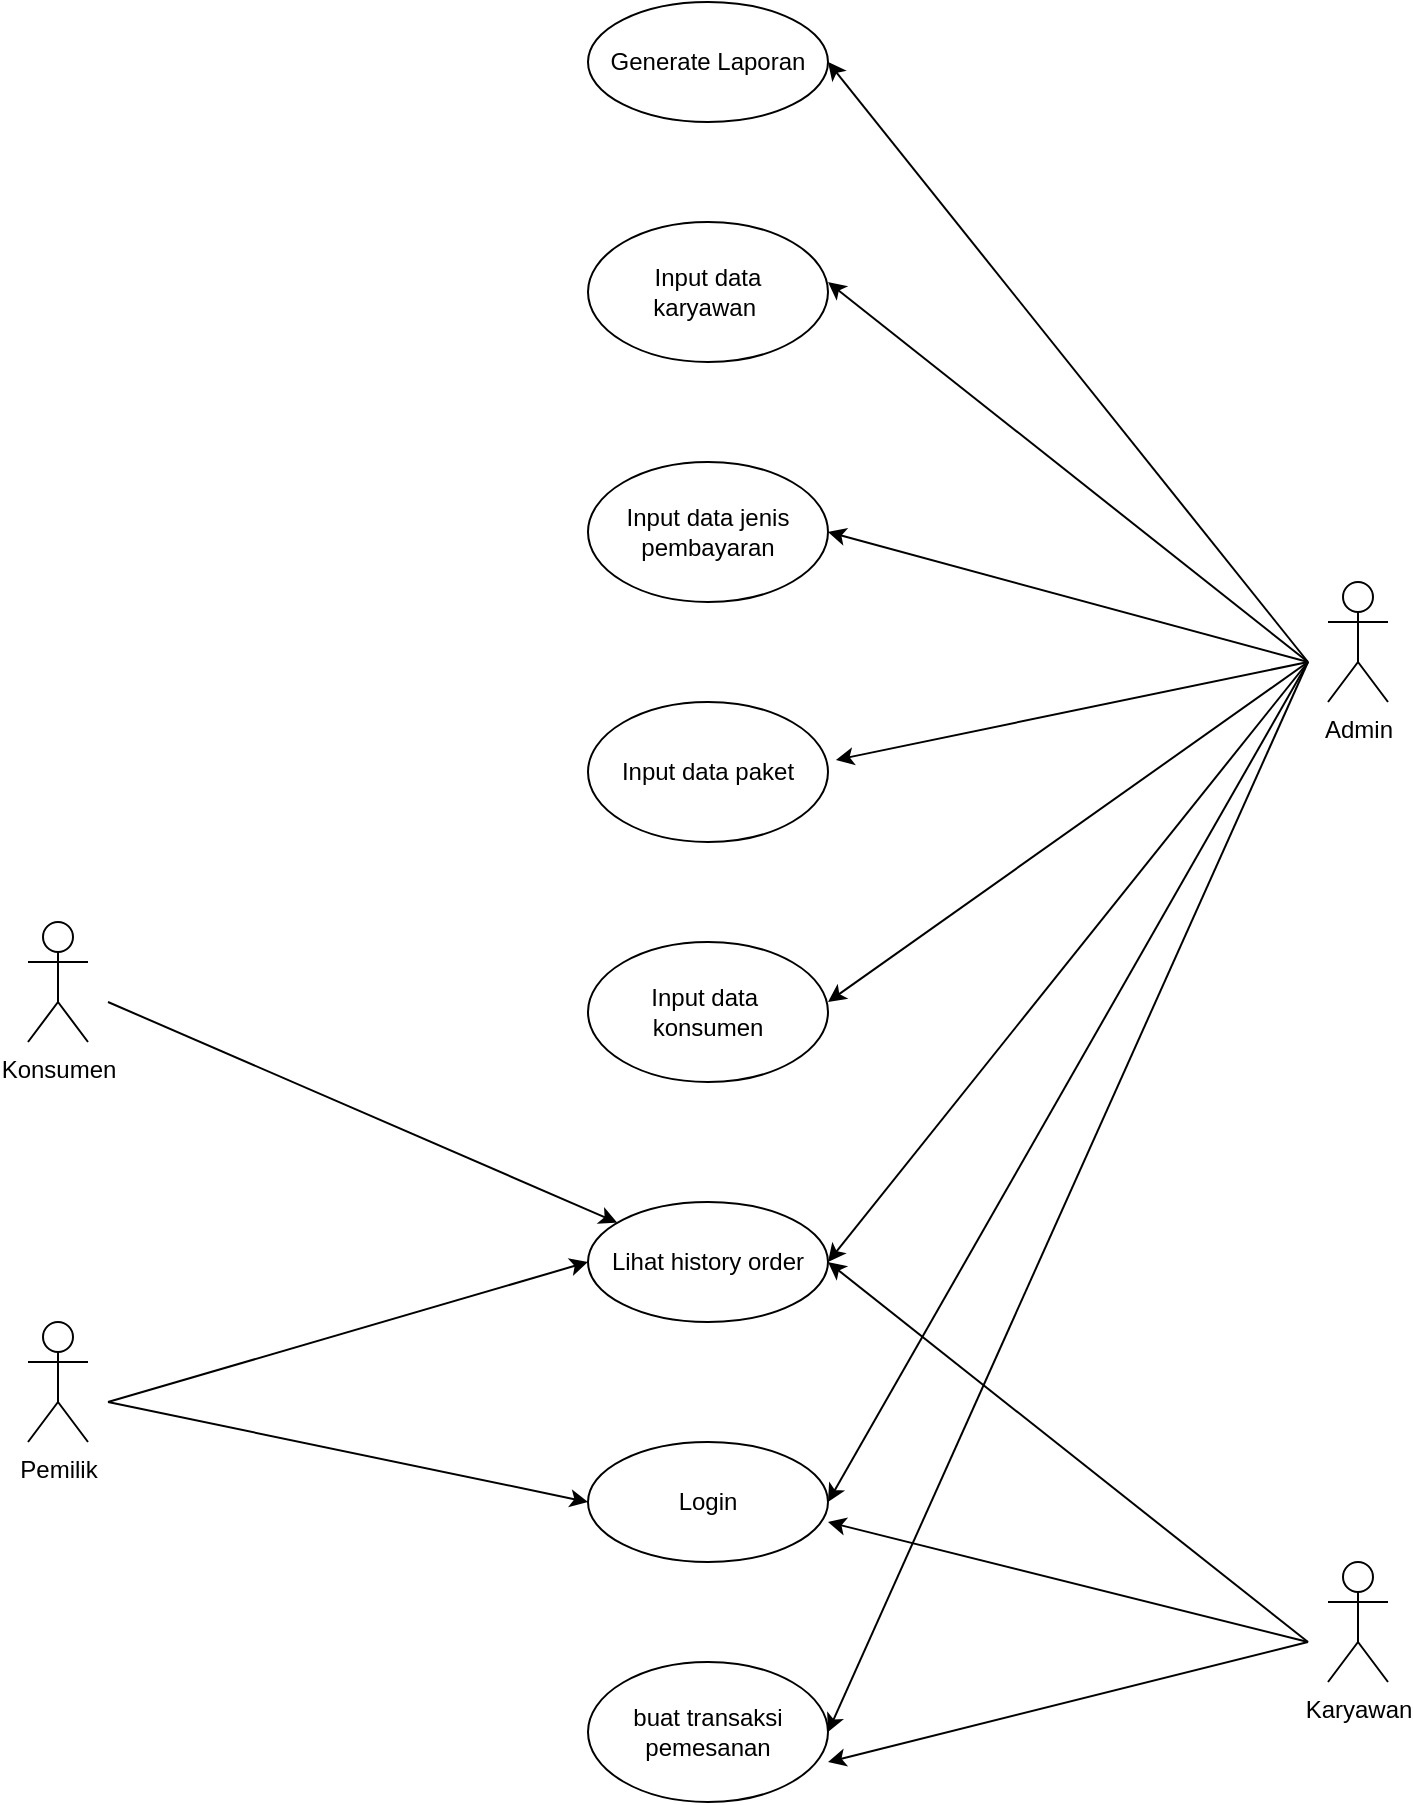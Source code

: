 <mxfile version="20.8.5" type="github"><diagram id="HJw_YT7u789--ZoykLGr" name="Page-1"><mxGraphModel dx="954" dy="567" grid="1" gridSize="10" guides="1" tooltips="1" connect="1" arrows="1" fold="1" page="1" pageScale="1" pageWidth="850" pageHeight="1100" math="0" shadow="0"><root><mxCell id="0"/><mxCell id="1" parent="0"/><mxCell id="LPu9-TX1376g4kdTAHNR-1" value="Konsumen" style="shape=umlActor;verticalLabelPosition=bottom;verticalAlign=top;html=1;outlineConnect=0;" vertex="1" parent="1"><mxGeometry x="80" y="520" width="30" height="60" as="geometry"/></mxCell><mxCell id="LPu9-TX1376g4kdTAHNR-2" value="Pemilik" style="shape=umlActor;verticalLabelPosition=bottom;verticalAlign=top;html=1;outlineConnect=0;" vertex="1" parent="1"><mxGeometry x="80" y="720" width="30" height="60" as="geometry"/></mxCell><mxCell id="LPu9-TX1376g4kdTAHNR-3" value="Admin" style="shape=umlActor;verticalLabelPosition=bottom;verticalAlign=top;html=1;outlineConnect=0;" vertex="1" parent="1"><mxGeometry x="730" y="350" width="30" height="60" as="geometry"/></mxCell><mxCell id="LPu9-TX1376g4kdTAHNR-4" value="Karyawan" style="shape=umlActor;verticalLabelPosition=bottom;verticalAlign=top;html=1;outlineConnect=0;" vertex="1" parent="1"><mxGeometry x="730" y="840" width="30" height="60" as="geometry"/></mxCell><mxCell id="LPu9-TX1376g4kdTAHNR-6" value="Generate Laporan" style="ellipse;whiteSpace=wrap;html=1;" vertex="1" parent="1"><mxGeometry x="360" y="60" width="120" height="60" as="geometry"/></mxCell><mxCell id="LPu9-TX1376g4kdTAHNR-7" value="Input data &lt;br&gt;karyawan&amp;nbsp;" style="ellipse;whiteSpace=wrap;html=1;" vertex="1" parent="1"><mxGeometry x="360" y="170" width="120" height="70" as="geometry"/></mxCell><mxCell id="LPu9-TX1376g4kdTAHNR-8" value="Input data jenis&lt;br&gt;pembayaran" style="ellipse;whiteSpace=wrap;html=1;" vertex="1" parent="1"><mxGeometry x="360" y="290" width="120" height="70" as="geometry"/></mxCell><mxCell id="LPu9-TX1376g4kdTAHNR-9" value="Input data paket" style="ellipse;whiteSpace=wrap;html=1;" vertex="1" parent="1"><mxGeometry x="360" y="410" width="120" height="70" as="geometry"/></mxCell><mxCell id="LPu9-TX1376g4kdTAHNR-10" value="Input data&amp;nbsp;&lt;br&gt;konsumen" style="ellipse;whiteSpace=wrap;html=1;" vertex="1" parent="1"><mxGeometry x="360" y="530" width="120" height="70" as="geometry"/></mxCell><mxCell id="LPu9-TX1376g4kdTAHNR-11" value="Lihat history order" style="ellipse;whiteSpace=wrap;html=1;" vertex="1" parent="1"><mxGeometry x="360" y="660" width="120" height="60" as="geometry"/></mxCell><mxCell id="LPu9-TX1376g4kdTAHNR-12" value="Login" style="ellipse;whiteSpace=wrap;html=1;" vertex="1" parent="1"><mxGeometry x="360" y="780" width="120" height="60" as="geometry"/></mxCell><mxCell id="LPu9-TX1376g4kdTAHNR-13" value="buat transaksi&lt;br&gt;pemesanan" style="ellipse;whiteSpace=wrap;html=1;" vertex="1" parent="1"><mxGeometry x="360" y="890" width="120" height="70" as="geometry"/></mxCell><mxCell id="LPu9-TX1376g4kdTAHNR-15" value="" style="endArrow=classic;html=1;rounded=0;" edge="1" parent="1"><mxGeometry width="50" height="50" relative="1" as="geometry"><mxPoint x="720" y="390" as="sourcePoint"/><mxPoint x="480" y="90" as="targetPoint"/></mxGeometry></mxCell><mxCell id="LPu9-TX1376g4kdTAHNR-16" value="" style="endArrow=classic;html=1;rounded=0;" edge="1" parent="1"><mxGeometry width="50" height="50" relative="1" as="geometry"><mxPoint x="720" y="390" as="sourcePoint"/><mxPoint x="480" y="200" as="targetPoint"/></mxGeometry></mxCell><mxCell id="LPu9-TX1376g4kdTAHNR-17" value="" style="endArrow=classic;html=1;rounded=0;entryX=1;entryY=0.5;entryDx=0;entryDy=0;" edge="1" parent="1" target="LPu9-TX1376g4kdTAHNR-8"><mxGeometry width="50" height="50" relative="1" as="geometry"><mxPoint x="720" y="390" as="sourcePoint"/><mxPoint x="480" y="330" as="targetPoint"/></mxGeometry></mxCell><mxCell id="LPu9-TX1376g4kdTAHNR-18" value="" style="endArrow=classic;html=1;rounded=0;entryX=1.033;entryY=0.414;entryDx=0;entryDy=0;entryPerimeter=0;" edge="1" parent="1" target="LPu9-TX1376g4kdTAHNR-9"><mxGeometry width="50" height="50" relative="1" as="geometry"><mxPoint x="720" y="390" as="sourcePoint"/><mxPoint x="490" y="450" as="targetPoint"/></mxGeometry></mxCell><mxCell id="LPu9-TX1376g4kdTAHNR-19" value="" style="endArrow=classic;html=1;rounded=0;" edge="1" parent="1"><mxGeometry width="50" height="50" relative="1" as="geometry"><mxPoint x="720" y="390" as="sourcePoint"/><mxPoint x="480" y="560" as="targetPoint"/></mxGeometry></mxCell><mxCell id="LPu9-TX1376g4kdTAHNR-20" value="" style="endArrow=classic;html=1;rounded=0;" edge="1" parent="1"><mxGeometry width="50" height="50" relative="1" as="geometry"><mxPoint x="720" y="390" as="sourcePoint"/><mxPoint x="480" y="690" as="targetPoint"/></mxGeometry></mxCell><mxCell id="LPu9-TX1376g4kdTAHNR-21" value="" style="endArrow=classic;html=1;rounded=0;entryX=1;entryY=0.5;entryDx=0;entryDy=0;" edge="1" parent="1" target="LPu9-TX1376g4kdTAHNR-12"><mxGeometry width="50" height="50" relative="1" as="geometry"><mxPoint x="720" y="390" as="sourcePoint"/><mxPoint x="490" y="810" as="targetPoint"/></mxGeometry></mxCell><mxCell id="LPu9-TX1376g4kdTAHNR-22" value="" style="endArrow=classic;html=1;rounded=0;entryX=1;entryY=0.5;entryDx=0;entryDy=0;" edge="1" parent="1" target="LPu9-TX1376g4kdTAHNR-13"><mxGeometry width="50" height="50" relative="1" as="geometry"><mxPoint x="720" y="390" as="sourcePoint"/><mxPoint x="700" y="730" as="targetPoint"/></mxGeometry></mxCell><mxCell id="LPu9-TX1376g4kdTAHNR-23" value="" style="endArrow=classic;html=1;rounded=0;entryX=1;entryY=0.5;entryDx=0;entryDy=0;" edge="1" parent="1" target="LPu9-TX1376g4kdTAHNR-11"><mxGeometry width="50" height="50" relative="1" as="geometry"><mxPoint x="720" y="880" as="sourcePoint"/><mxPoint x="670" y="820" as="targetPoint"/></mxGeometry></mxCell><mxCell id="LPu9-TX1376g4kdTAHNR-24" value="" style="endArrow=classic;html=1;rounded=0;entryX=1;entryY=0.667;entryDx=0;entryDy=0;entryPerimeter=0;" edge="1" parent="1" target="LPu9-TX1376g4kdTAHNR-12"><mxGeometry width="50" height="50" relative="1" as="geometry"><mxPoint x="720" y="880" as="sourcePoint"/><mxPoint x="220" y="1000" as="targetPoint"/></mxGeometry></mxCell><mxCell id="LPu9-TX1376g4kdTAHNR-25" value="" style="endArrow=classic;html=1;rounded=0;" edge="1" parent="1"><mxGeometry width="50" height="50" relative="1" as="geometry"><mxPoint x="720" y="880" as="sourcePoint"/><mxPoint x="480" y="940" as="targetPoint"/></mxGeometry></mxCell><mxCell id="LPu9-TX1376g4kdTAHNR-26" value="" style="endArrow=classic;html=1;rounded=0;entryX=0;entryY=0.5;entryDx=0;entryDy=0;" edge="1" parent="1" target="LPu9-TX1376g4kdTAHNR-12"><mxGeometry width="50" height="50" relative="1" as="geometry"><mxPoint x="120" y="760" as="sourcePoint"/><mxPoint x="250" y="780" as="targetPoint"/></mxGeometry></mxCell><mxCell id="LPu9-TX1376g4kdTAHNR-27" value="" style="endArrow=classic;html=1;rounded=0;entryX=0;entryY=0.5;entryDx=0;entryDy=0;" edge="1" parent="1" target="LPu9-TX1376g4kdTAHNR-11"><mxGeometry width="50" height="50" relative="1" as="geometry"><mxPoint x="120" y="760" as="sourcePoint"/><mxPoint x="170" y="710" as="targetPoint"/></mxGeometry></mxCell><mxCell id="LPu9-TX1376g4kdTAHNR-28" value="" style="endArrow=classic;html=1;rounded=0;" edge="1" parent="1" target="LPu9-TX1376g4kdTAHNR-11"><mxGeometry width="50" height="50" relative="1" as="geometry"><mxPoint x="120" y="560" as="sourcePoint"/><mxPoint x="210" y="550" as="targetPoint"/></mxGeometry></mxCell></root></mxGraphModel></diagram></mxfile>